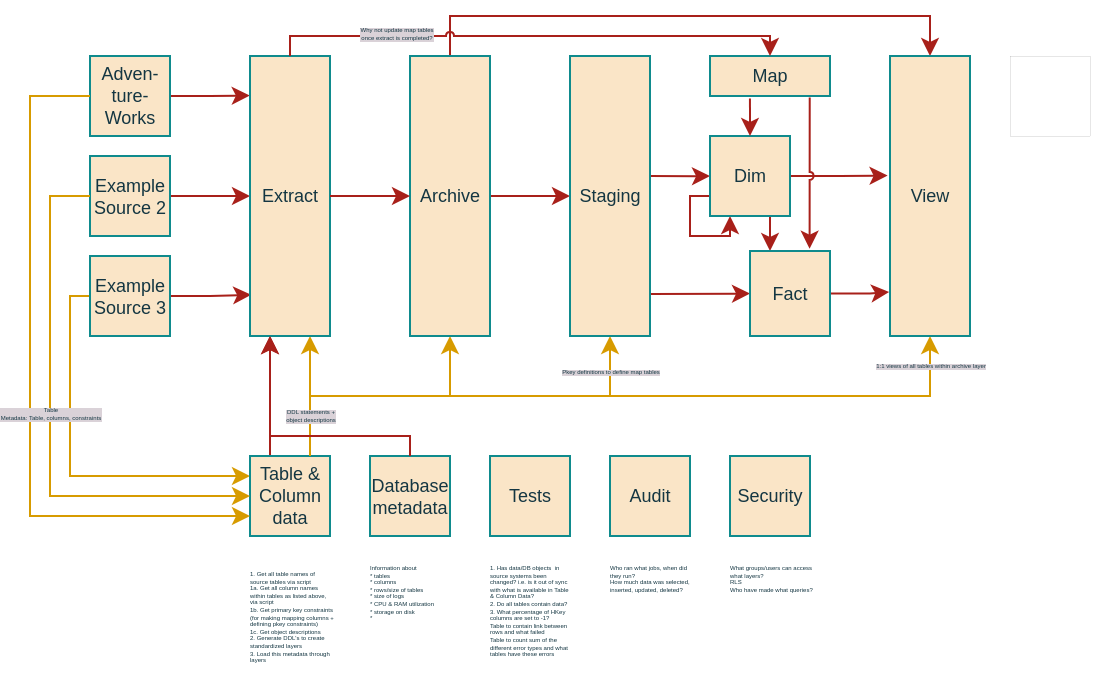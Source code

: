 <mxfile version="15.0.6" type="github" pages="2">
  <diagram id="TrxYYNpDbD-IIdgH7Vm6" name="DWH layers">
    <mxGraphModel dx="1529" dy="615" grid="0" gridSize="10" guides="1" tooltips="1" connect="1" arrows="1" fold="1" page="1" pageScale="1" pageWidth="583" pageHeight="413" background="#FFFFFF" math="0" shadow="0">
      <root>
        <mxCell id="0" />
        <mxCell id="1" parent="0" />
        <mxCell id="qaGRKvT1l1mY-O0_eX8v-86" value="" style="rounded=0;whiteSpace=wrap;html=1;labelBackgroundColor=#DAD2D8;sketch=0;fontSize=9;fontColor=#143642;strokeColor=#000000;strokeWidth=0;fillColor=#ffffff;" parent="1" vertex="1">
          <mxGeometry x="-66" y="40" width="40" height="40" as="geometry" />
        </mxCell>
        <mxCell id="qaGRKvT1l1mY-O0_eX8v-33" style="edgeStyle=orthogonalEdgeStyle;rounded=0;sketch=0;jumpSize=6;orthogonalLoop=1;jettySize=auto;html=1;entryX=0;entryY=0.25;entryDx=0;entryDy=0;fontSize=9;startArrow=none;startFill=0;endArrow=classic;endFill=1;exitX=0;exitY=0.5;exitDx=0;exitDy=0;strokeColor=#d79b00;fontColor=#143642;labelBackgroundColor=#DAD2D8;fillColor=#ffe6cc;" parent="1" source="qaGRKvT1l1mY-O0_eX8v-15" target="qaGRKvT1l1mY-O0_eX8v-2" edge="1">
          <mxGeometry relative="1" as="geometry">
            <Array as="points">
              <mxPoint x="-536" y="160" />
              <mxPoint x="-536" y="250" />
            </Array>
          </mxGeometry>
        </mxCell>
        <mxCell id="qaGRKvT1l1mY-O0_eX8v-28" style="edgeStyle=orthogonalEdgeStyle;rounded=0;sketch=0;jumpSize=6;orthogonalLoop=1;jettySize=auto;html=1;entryX=0.75;entryY=1;entryDx=0;entryDy=0;startArrow=none;startFill=0;endArrow=classic;endFill=1;fontSize=9;fillColor=#ffe6cc;strokeColor=#d79b00;exitX=0.75;exitY=0;exitDx=0;exitDy=0;fontColor=#143642;labelBackgroundColor=#DAD2D8;" parent="1" source="qaGRKvT1l1mY-O0_eX8v-2" target="qaGRKvT1l1mY-O0_eX8v-1" edge="1">
          <mxGeometry x="-546" as="geometry" />
        </mxCell>
        <mxCell id="qaGRKvT1l1mY-O0_eX8v-38" style="edgeStyle=orthogonalEdgeStyle;rounded=0;sketch=0;jumpSize=6;orthogonalLoop=1;jettySize=auto;html=1;entryX=0.5;entryY=1;entryDx=0;entryDy=0;fontSize=9;startArrow=none;startFill=0;endArrow=classic;endFill=1;fillColor=#ffe6cc;strokeColor=#d79b00;exitX=0.75;exitY=0;exitDx=0;exitDy=0;fontColor=#143642;labelBackgroundColor=#DAD2D8;" parent="1" source="qaGRKvT1l1mY-O0_eX8v-2" target="qaGRKvT1l1mY-O0_eX8v-34" edge="1">
          <mxGeometry relative="1" as="geometry">
            <Array as="points">
              <mxPoint x="-416" y="210" />
              <mxPoint x="-106" y="210" />
            </Array>
          </mxGeometry>
        </mxCell>
        <mxCell id="qaGRKvT1l1mY-O0_eX8v-46" value="1:1 views of all tables within archive layer" style="edgeLabel;html=1;align=center;verticalAlign=middle;resizable=0;points=[];fontSize=3;fontColor=#143642;labelBackgroundColor=#DAD2D8;" parent="qaGRKvT1l1mY-O0_eX8v-38" vertex="1" connectable="0">
          <mxGeometry x="0.922" relative="1" as="geometry">
            <mxPoint as="offset" />
          </mxGeometry>
        </mxCell>
        <mxCell id="qaGRKvT1l1mY-O0_eX8v-47" style="edgeStyle=orthogonalEdgeStyle;rounded=0;sketch=0;jumpSize=6;orthogonalLoop=1;jettySize=auto;html=1;fontSize=3;startArrow=none;startFill=0;endArrow=classic;endFill=1;exitX=0.25;exitY=0;exitDx=0;exitDy=0;entryX=0.25;entryY=1;entryDx=0;entryDy=0;strokeColor=#A8201A;fontColor=#143642;labelBackgroundColor=#DAD2D8;" parent="1" source="qaGRKvT1l1mY-O0_eX8v-2" target="qaGRKvT1l1mY-O0_eX8v-1" edge="1">
          <mxGeometry relative="1" as="geometry">
            <mxPoint x="-435" y="183" as="targetPoint" />
          </mxGeometry>
        </mxCell>
        <mxCell id="qaGRKvT1l1mY-O0_eX8v-2" value="Table &amp;amp; Column data" style="rounded=0;whiteSpace=wrap;html=1;fontSize=9;fillColor=#FAE5C7;strokeColor=#0F8B8D;fontColor=#143642;" parent="1" vertex="1">
          <mxGeometry x="-446" y="240" width="40" height="40" as="geometry" />
        </mxCell>
        <mxCell id="qaGRKvT1l1mY-O0_eX8v-17" style="edgeStyle=orthogonalEdgeStyle;rounded=0;orthogonalLoop=1;jettySize=auto;html=1;fontSize=9;entryX=-0.003;entryY=0.141;entryDx=0;entryDy=0;entryPerimeter=0;strokeColor=#A8201A;fontColor=#143642;labelBackgroundColor=#DAD2D8;" parent="1" source="qaGRKvT1l1mY-O0_eX8v-3" target="qaGRKvT1l1mY-O0_eX8v-1" edge="1">
          <mxGeometry x="-526" y="40" as="geometry">
            <mxPoint x="-456" y="50" as="targetPoint" />
          </mxGeometry>
        </mxCell>
        <mxCell id="qaGRKvT1l1mY-O0_eX8v-3" value="&lt;div style=&quot;font-size: 9px;&quot;&gt;Adven-ture-Works&lt;br style=&quot;font-size: 9px;&quot;&gt;&lt;/div&gt;" style="rounded=0;whiteSpace=wrap;html=1;fontSize=9;fillColor=#FAE5C7;strokeColor=#0F8B8D;fontColor=#143642;" parent="1" vertex="1">
          <mxGeometry x="-526" y="40" width="40" height="40" as="geometry" />
        </mxCell>
        <mxCell id="qaGRKvT1l1mY-O0_eX8v-5" value="" style="edgeStyle=orthogonalEdgeStyle;rounded=0;orthogonalLoop=1;jettySize=auto;html=1;exitX=0;exitY=0.5;exitDx=0;exitDy=0;entryX=0;entryY=0.75;entryDx=0;entryDy=0;strokeColor=#d79b00;fontColor=#143642;labelBackgroundColor=#DAD2D8;fillColor=#ffe6cc;" parent="1" source="qaGRKvT1l1mY-O0_eX8v-3" target="qaGRKvT1l1mY-O0_eX8v-2" edge="1">
          <mxGeometry x="-526" y="40" as="geometry">
            <mxPoint x="-456" y="278" as="targetPoint" />
            <Array as="points">
              <mxPoint x="-556" y="60" />
              <mxPoint x="-556" y="270" />
            </Array>
            <mxPoint as="offset" />
          </mxGeometry>
        </mxCell>
        <mxCell id="qaGRKvT1l1mY-O0_eX8v-18" style="edgeStyle=orthogonalEdgeStyle;rounded=0;orthogonalLoop=1;jettySize=auto;html=1;entryX=0;entryY=0.5;entryDx=0;entryDy=0;fontSize=9;strokeColor=#A8201A;fontColor=#143642;labelBackgroundColor=#DAD2D8;" parent="1" source="qaGRKvT1l1mY-O0_eX8v-6" target="qaGRKvT1l1mY-O0_eX8v-1" edge="1">
          <mxGeometry x="-526" y="40" as="geometry" />
        </mxCell>
        <mxCell id="qaGRKvT1l1mY-O0_eX8v-6" value="Example Source 2" style="rounded=0;whiteSpace=wrap;html=1;fontSize=9;fillColor=#FAE5C7;strokeColor=#0F8B8D;fontColor=#143642;" parent="1" vertex="1">
          <mxGeometry x="-526" y="90" width="40" height="40" as="geometry" />
        </mxCell>
        <mxCell id="qaGRKvT1l1mY-O0_eX8v-9" value="" style="edgeStyle=orthogonalEdgeStyle;rounded=0;orthogonalLoop=1;jettySize=auto;html=1;exitX=0;exitY=0.5;exitDx=0;exitDy=0;strokeColor=#d79b00;fontColor=#143642;labelBackgroundColor=#DAD2D8;fillColor=#ffe6cc;" parent="1" source="qaGRKvT1l1mY-O0_eX8v-6" edge="1">
          <mxGeometry x="-526" y="40" as="geometry">
            <mxPoint x="-536" y="130" as="sourcePoint" />
            <mxPoint x="-446" y="260" as="targetPoint" />
            <Array as="points">
              <mxPoint x="-546" y="110" />
              <mxPoint x="-546" y="260" />
              <mxPoint x="-446" y="260" />
            </Array>
            <mxPoint as="offset" />
          </mxGeometry>
        </mxCell>
        <mxCell id="qaGRKvT1l1mY-O0_eX8v-43" value="Table&lt;br style=&quot;font-size: 3px;&quot;&gt;Metadata: Table, columns, constraints" style="edgeLabel;html=1;align=center;verticalAlign=middle;resizable=0;points=[];fontSize=3;labelBorderColor=none;fontColor=#143642;labelBackgroundColor=#DAD2D8;" parent="qaGRKvT1l1mY-O0_eX8v-9" vertex="1" connectable="0">
          <mxGeometry relative="1" as="geometry">
            <mxPoint y="-6" as="offset" />
          </mxGeometry>
        </mxCell>
        <mxCell id="qaGRKvT1l1mY-O0_eX8v-29" style="edgeStyle=orthogonalEdgeStyle;rounded=0;sketch=0;jumpSize=6;orthogonalLoop=1;jettySize=auto;html=1;entryX=0.5;entryY=1;entryDx=0;entryDy=0;startArrow=none;startFill=0;endArrow=classic;endFill=1;exitX=0.75;exitY=0;exitDx=0;exitDy=0;fontSize=9;fillColor=#ffe6cc;strokeColor=#d79b00;fontColor=#143642;labelBackgroundColor=#DAD2D8;" parent="1" source="qaGRKvT1l1mY-O0_eX8v-2" target="qaGRKvT1l1mY-O0_eX8v-10" edge="1">
          <mxGeometry x="-546" as="geometry" />
        </mxCell>
        <mxCell id="qaGRKvT1l1mY-O0_eX8v-19" style="edgeStyle=orthogonalEdgeStyle;rounded=0;orthogonalLoop=1;jettySize=auto;html=1;entryX=0.015;entryY=0.853;entryDx=0;entryDy=0;entryPerimeter=0;fontSize=9;strokeColor=#A8201A;fontColor=#143642;labelBackgroundColor=#DAD2D8;" parent="1" source="qaGRKvT1l1mY-O0_eX8v-15" target="qaGRKvT1l1mY-O0_eX8v-1" edge="1">
          <mxGeometry x="-526" y="40" as="geometry" />
        </mxCell>
        <mxCell id="qaGRKvT1l1mY-O0_eX8v-15" value="Example Source 3" style="rounded=0;whiteSpace=wrap;html=1;fontSize=9;fillColor=#FAE5C7;strokeColor=#0F8B8D;fontColor=#143642;" parent="1" vertex="1">
          <mxGeometry x="-526" y="140" width="40" height="40" as="geometry" />
        </mxCell>
        <mxCell id="qaGRKvT1l1mY-O0_eX8v-37" style="edgeStyle=orthogonalEdgeStyle;rounded=0;sketch=0;jumpSize=6;orthogonalLoop=1;jettySize=auto;html=1;fontSize=9;startArrow=none;startFill=0;endArrow=classic;endFill=1;strokeColor=#A8201A;fontColor=#143642;labelBackgroundColor=#DAD2D8;entryX=-0.03;entryY=0.427;entryDx=0;entryDy=0;entryPerimeter=0;" parent="1" source="qaGRKvT1l1mY-O0_eX8v-22" target="qaGRKvT1l1mY-O0_eX8v-34" edge="1">
          <mxGeometry relative="1" as="geometry">
            <mxPoint x="-126" y="96" as="targetPoint" />
          </mxGeometry>
        </mxCell>
        <mxCell id="qaGRKvT1l1mY-O0_eX8v-63" style="edgeStyle=orthogonalEdgeStyle;rounded=0;sketch=0;jumpSize=6;orthogonalLoop=1;jettySize=auto;html=1;entryX=0.25;entryY=0;entryDx=0;entryDy=0;labelBackgroundColor=#DAD2D8;fontSize=9;fontColor=#143642;startFill=0;endFill=1;strokeColor=#A8201A;exitX=0.75;exitY=1;exitDx=0;exitDy=0;" parent="1" source="qaGRKvT1l1mY-O0_eX8v-22" target="qaGRKvT1l1mY-O0_eX8v-23" edge="1">
          <mxGeometry relative="1" as="geometry">
            <Array as="points">
              <mxPoint x="-186" y="120" />
              <mxPoint x="-186" y="138" />
            </Array>
          </mxGeometry>
        </mxCell>
        <mxCell id="qaGRKvT1l1mY-O0_eX8v-67" style="edgeStyle=orthogonalEdgeStyle;rounded=0;sketch=0;jumpStyle=arc;jumpSize=4;orthogonalLoop=1;jettySize=auto;html=1;labelBackgroundColor=#DAD2D8;fontSize=9;fontColor=#143642;startFill=0;endFill=1;strokeColor=#A8201A;exitX=1;exitY=0.429;exitDx=0;exitDy=0;exitPerimeter=0;" parent="1" source="qaGRKvT1l1mY-O0_eX8v-20" target="qaGRKvT1l1mY-O0_eX8v-22" edge="1">
          <mxGeometry relative="1" as="geometry" />
        </mxCell>
        <mxCell id="qaGRKvT1l1mY-O0_eX8v-90" style="edgeStyle=orthogonalEdgeStyle;rounded=0;sketch=0;jumpStyle=arc;jumpSize=4;orthogonalLoop=1;jettySize=auto;html=1;labelBackgroundColor=#DAD2D8;fontSize=9;fontColor=#143642;startFill=0;endFill=1;strokeColor=#A8201A;exitX=0;exitY=0.75;exitDx=0;exitDy=0;entryX=0.25;entryY=1;entryDx=0;entryDy=0;" parent="1" source="qaGRKvT1l1mY-O0_eX8v-22" target="qaGRKvT1l1mY-O0_eX8v-22" edge="1">
          <mxGeometry relative="1" as="geometry">
            <mxPoint x="-216" y="130" as="targetPoint" />
            <Array as="points">
              <mxPoint x="-226" y="110" />
              <mxPoint x="-226" y="130" />
              <mxPoint x="-206" y="130" />
            </Array>
          </mxGeometry>
        </mxCell>
        <mxCell id="qaGRKvT1l1mY-O0_eX8v-22" value="Dim" style="rounded=0;whiteSpace=wrap;html=1;fontSize=9;fillColor=#FAE5C7;strokeColor=#0F8B8D;fontColor=#143642;" parent="1" vertex="1">
          <mxGeometry x="-216" y="80" width="40" height="40" as="geometry" />
        </mxCell>
        <mxCell id="qaGRKvT1l1mY-O0_eX8v-36" style="edgeStyle=orthogonalEdgeStyle;rounded=0;sketch=0;jumpSize=6;orthogonalLoop=1;jettySize=auto;html=1;fontSize=9;startArrow=none;startFill=0;endArrow=classic;endFill=1;strokeColor=#A8201A;fontColor=#143642;labelBackgroundColor=#DAD2D8;entryX=-0.01;entryY=0.843;entryDx=0;entryDy=0;entryPerimeter=0;" parent="1" source="qaGRKvT1l1mY-O0_eX8v-23" target="qaGRKvT1l1mY-O0_eX8v-34" edge="1">
          <mxGeometry relative="1" as="geometry">
            <mxPoint x="-126" y="154" as="targetPoint" />
          </mxGeometry>
        </mxCell>
        <mxCell id="qaGRKvT1l1mY-O0_eX8v-68" style="edgeStyle=orthogonalEdgeStyle;rounded=0;sketch=0;jumpStyle=arc;jumpSize=4;orthogonalLoop=1;jettySize=auto;html=1;labelBackgroundColor=#DAD2D8;fontSize=9;fontColor=#143642;startFill=0;endFill=1;strokeColor=#A8201A;exitX=1.004;exitY=0.85;exitDx=0;exitDy=0;exitPerimeter=0;" parent="1" source="qaGRKvT1l1mY-O0_eX8v-20" target="qaGRKvT1l1mY-O0_eX8v-23" edge="1">
          <mxGeometry relative="1" as="geometry" />
        </mxCell>
        <mxCell id="qaGRKvT1l1mY-O0_eX8v-23" value="Fact" style="rounded=0;whiteSpace=wrap;html=1;fontSize=9;fillColor=#FAE5C7;strokeColor=#0F8B8D;fontColor=#143642;" parent="1" vertex="1">
          <mxGeometry x="-196" y="137.5" width="40" height="42.5" as="geometry" />
        </mxCell>
        <mxCell id="qaGRKvT1l1mY-O0_eX8v-30" style="edgeStyle=orthogonalEdgeStyle;rounded=0;sketch=0;jumpSize=6;orthogonalLoop=1;jettySize=auto;html=1;entryX=0.5;entryY=1;entryDx=0;entryDy=0;startArrow=none;startFill=0;endArrow=classic;endFill=1;exitX=0.75;exitY=0;exitDx=0;exitDy=0;fontSize=9;fillColor=#ffe6cc;strokeColor=#d79b00;fontColor=#143642;labelBackgroundColor=#DAD2D8;" parent="1" source="qaGRKvT1l1mY-O0_eX8v-2" target="qaGRKvT1l1mY-O0_eX8v-20" edge="1">
          <mxGeometry x="-546" as="geometry" />
        </mxCell>
        <mxCell id="qaGRKvT1l1mY-O0_eX8v-44" value="&lt;div style=&quot;font-size: 3px;&quot;&gt;DDL statements +&lt;/div&gt;&lt;div style=&quot;font-size: 3px;&quot;&gt;object descriptions&lt;br style=&quot;font-size: 3px;&quot;&gt;&lt;/div&gt;" style="edgeLabel;html=1;align=center;verticalAlign=middle;resizable=0;points=[];fontSize=3;labelBorderColor=none;fontColor=#143642;labelBackgroundColor=#DAD2D8;" parent="qaGRKvT1l1mY-O0_eX8v-30" vertex="1" connectable="0">
          <mxGeometry relative="1" as="geometry">
            <mxPoint x="-75" y="10" as="offset" />
          </mxGeometry>
        </mxCell>
        <mxCell id="qaGRKvT1l1mY-O0_eX8v-45" value="Pkey definitions to define map tables" style="edgeLabel;html=1;align=center;verticalAlign=middle;resizable=0;points=[];fontSize=3;fontColor=#143642;labelBackgroundColor=#DAD2D8;" parent="qaGRKvT1l1mY-O0_eX8v-30" vertex="1" connectable="0">
          <mxGeometry relative="1" as="geometry">
            <mxPoint x="75" y="-12" as="offset" />
          </mxGeometry>
        </mxCell>
        <mxCell id="qaGRKvT1l1mY-O0_eX8v-1" value="Extract" style="rounded=0;whiteSpace=wrap;html=1;fontSize=9;fillColor=#FAE5C7;strokeColor=#0F8B8D;fontColor=#143642;" parent="1" vertex="1">
          <mxGeometry x="-446" y="40" width="40" height="140" as="geometry" />
        </mxCell>
        <mxCell id="qaGRKvT1l1mY-O0_eX8v-39" style="edgeStyle=orthogonalEdgeStyle;rounded=0;sketch=0;jumpSize=6;orthogonalLoop=1;jettySize=auto;html=1;entryX=0.5;entryY=0;entryDx=0;entryDy=0;fontSize=9;startArrow=none;startFill=0;endArrow=classic;endFill=1;exitX=0.5;exitY=0;exitDx=0;exitDy=0;strokeColor=#A8201A;fontColor=#143642;labelBackgroundColor=#DAD2D8;jumpStyle=none;" parent="1" source="qaGRKvT1l1mY-O0_eX8v-10" target="qaGRKvT1l1mY-O0_eX8v-34" edge="1">
          <mxGeometry relative="1" as="geometry" />
        </mxCell>
        <mxCell id="qaGRKvT1l1mY-O0_eX8v-61" style="edgeStyle=orthogonalEdgeStyle;rounded=0;orthogonalLoop=1;jettySize=auto;html=1;sketch=0;jumpSize=6;fontSize=9;exitX=1;exitY=0.5;exitDx=0;exitDy=0;entryX=0;entryY=0.5;entryDx=0;entryDy=0;strokeColor=#A8201A;fontColor=#143642;labelBackgroundColor=#DAD2D8;" parent="1" source="qaGRKvT1l1mY-O0_eX8v-10" target="qaGRKvT1l1mY-O0_eX8v-20" edge="1">
          <mxGeometry relative="1" as="geometry" />
        </mxCell>
        <mxCell id="qaGRKvT1l1mY-O0_eX8v-10" value="Archive" style="rounded=0;whiteSpace=wrap;html=1;fontSize=9;fillColor=#FAE5C7;strokeColor=#0F8B8D;fontColor=#143642;" parent="1" vertex="1">
          <mxGeometry x="-366" y="40" width="40" height="140" as="geometry" />
        </mxCell>
        <mxCell id="qaGRKvT1l1mY-O0_eX8v-70" style="edgeStyle=orthogonalEdgeStyle;rounded=0;sketch=0;jumpStyle=arc;jumpSize=4;orthogonalLoop=1;jettySize=auto;html=1;entryX=0.5;entryY=0;entryDx=0;entryDy=0;labelBackgroundColor=#DAD2D8;fontSize=9;fontColor=#143642;startFill=0;endFill=1;strokeColor=#A8201A;exitX=0.333;exitY=1.06;exitDx=0;exitDy=0;exitPerimeter=0;" parent="1" source="qaGRKvT1l1mY-O0_eX8v-13" target="qaGRKvT1l1mY-O0_eX8v-22" edge="1">
          <mxGeometry relative="1" as="geometry" />
        </mxCell>
        <mxCell id="qaGRKvT1l1mY-O0_eX8v-71" style="edgeStyle=orthogonalEdgeStyle;rounded=0;sketch=0;jumpStyle=arc;jumpSize=4;orthogonalLoop=1;jettySize=auto;html=1;labelBackgroundColor=#DAD2D8;fontSize=9;fontColor=#143642;startFill=0;endFill=1;strokeColor=#A8201A;exitX=0.831;exitY=1.04;exitDx=0;exitDy=0;exitPerimeter=0;entryX=0.745;entryY=-0.027;entryDx=0;entryDy=0;entryPerimeter=0;" parent="1" source="qaGRKvT1l1mY-O0_eX8v-13" target="qaGRKvT1l1mY-O0_eX8v-23" edge="1">
          <mxGeometry relative="1" as="geometry">
            <mxPoint x="-176" y="130" as="targetPoint" />
          </mxGeometry>
        </mxCell>
        <mxCell id="qaGRKvT1l1mY-O0_eX8v-13" value="Map" style="rounded=0;whiteSpace=wrap;html=1;fontSize=9;fillColor=#FAE5C7;strokeColor=#0F8B8D;fontColor=#143642;" parent="1" vertex="1">
          <mxGeometry x="-216" y="40" width="60" height="20" as="geometry" />
        </mxCell>
        <mxCell id="qaGRKvT1l1mY-O0_eX8v-20" value="Staging" style="rounded=0;whiteSpace=wrap;html=1;fontSize=9;fillColor=#FAE5C7;strokeColor=#0F8B8D;fontColor=#143642;" parent="1" vertex="1">
          <mxGeometry x="-286" y="40" width="40" height="140" as="geometry" />
        </mxCell>
        <mxCell id="qaGRKvT1l1mY-O0_eX8v-12" value="" style="edgeStyle=orthogonalEdgeStyle;rounded=0;orthogonalLoop=1;jettySize=auto;html=1;entryX=0;entryY=0.5;entryDx=0;entryDy=0;fontSize=9;strokeColor=#A8201A;fontColor=#143642;labelBackgroundColor=#DAD2D8;" parent="1" source="qaGRKvT1l1mY-O0_eX8v-1" target="qaGRKvT1l1mY-O0_eX8v-10" edge="1">
          <mxGeometry x="-426" y="72.941" as="geometry" />
        </mxCell>
        <mxCell id="qaGRKvT1l1mY-O0_eX8v-34" value="View" style="rounded=0;whiteSpace=wrap;html=1;fontSize=9;fillColor=#FAE5C7;strokeColor=#0F8B8D;fontColor=#143642;" parent="1" vertex="1">
          <mxGeometry x="-126" y="40" width="40" height="140" as="geometry" />
        </mxCell>
        <mxCell id="qaGRKvT1l1mY-O0_eX8v-48" value="&lt;div&gt;Tests&lt;/div&gt;" style="rounded=0;whiteSpace=wrap;html=1;fontSize=9;fillColor=#FAE5C7;strokeColor=#0F8B8D;fontColor=#143642;" parent="1" vertex="1">
          <mxGeometry x="-326" y="240" width="40" height="40" as="geometry" />
        </mxCell>
        <mxCell id="qaGRKvT1l1mY-O0_eX8v-49" value="Audit" style="rounded=0;whiteSpace=wrap;html=1;fontSize=9;fillColor=#FAE5C7;strokeColor=#0F8B8D;fontColor=#143642;" parent="1" vertex="1">
          <mxGeometry x="-266" y="240" width="40" height="40" as="geometry" />
        </mxCell>
        <mxCell id="qaGRKvT1l1mY-O0_eX8v-50" value="&lt;p style=&quot;line-height: 100%&quot;&gt;&lt;/p&gt;&lt;div align=&quot;left&quot;&gt;1. Get all table names of source tables via script&lt;/div&gt;&lt;div align=&quot;left&quot;&gt;1a. Get all column names within tables as listed above, via script&lt;/div&gt;&lt;div align=&quot;left&quot;&gt;1b. Get primary key constraints (for making mapping columns + defining pkey constraints)&lt;/div&gt;&lt;div align=&quot;left&quot;&gt;1c. Get object descriptions&lt;/div&gt;&lt;div align=&quot;left&quot;&gt;2. Generate DDL&#39;s to create standardized layers&lt;/div&gt;&lt;div align=&quot;left&quot;&gt;3. Load this metadata through layers&lt;br&gt;&lt;/div&gt;&lt;div align=&quot;left&quot;&gt;&lt;br&gt;&lt;/div&gt;&lt;p&gt;&lt;/p&gt;" style="text;html=1;strokeColor=none;fillColor=none;align=left;verticalAlign=top;whiteSpace=wrap;rounded=0;fontSize=3;spacing=0;fontColor=#143642;" parent="1" vertex="1">
          <mxGeometry x="-446" y="290" width="40" height="60" as="geometry" />
        </mxCell>
        <mxCell id="qaGRKvT1l1mY-O0_eX8v-51" value="&lt;div&gt;1. Has data/DB objects&amp;nbsp; in source systems been changed? i.e. is it out of sync with what is available in Table &amp;amp; Column Data?&lt;/div&gt;&lt;div&gt;2. Do all tables contain data?&lt;/div&gt;&lt;div&gt;3. What percentage of HKey columns are set to -1?&lt;/div&gt;&lt;div&gt;Table to contain link between rows and what failed&lt;/div&gt;&lt;div&gt;Table to count sum of the different error types and what tables have these errors&lt;br&gt;&lt;/div&gt;" style="text;html=1;strokeColor=none;fillColor=none;align=left;verticalAlign=top;whiteSpace=wrap;rounded=0;fontSize=3;spacing=0;fontColor=#143642;" parent="1" vertex="1">
          <mxGeometry x="-326" y="290" width="40" height="60" as="geometry" />
        </mxCell>
        <mxCell id="qaGRKvT1l1mY-O0_eX8v-57" style="edgeStyle=orthogonalEdgeStyle;rounded=0;sketch=0;jumpSize=4;orthogonalLoop=1;jettySize=auto;html=1;entryX=0.5;entryY=0;entryDx=0;entryDy=0;fontSize=9;startArrow=none;startFill=0;endArrow=classic;endFill=1;exitX=0.5;exitY=0;exitDx=0;exitDy=0;strokeColor=#A8201A;fontColor=#143642;labelBackgroundColor=#DAD2D8;jumpStyle=arc;" parent="1" source="qaGRKvT1l1mY-O0_eX8v-1" target="qaGRKvT1l1mY-O0_eX8v-13" edge="1">
          <mxGeometry relative="1" as="geometry">
            <mxPoint x="-336" y="50" as="sourcePoint" />
            <mxPoint x="-96" y="50" as="targetPoint" />
            <Array as="points">
              <mxPoint x="-426" y="30" />
              <mxPoint x="-186" y="30" />
            </Array>
          </mxGeometry>
        </mxCell>
        <mxCell id="qaGRKvT1l1mY-O0_eX8v-60" value="&lt;div&gt;Why not update map tables &lt;br&gt;&lt;/div&gt;&lt;div&gt;once extract is completed?&lt;/div&gt;" style="edgeLabel;html=1;align=center;verticalAlign=middle;resizable=0;points=[];fontSize=3;fontColor=#143642;labelBackgroundColor=#DAD2D8;" parent="qaGRKvT1l1mY-O0_eX8v-57" vertex="1" connectable="0">
          <mxGeometry x="-0.369" y="1" relative="1" as="geometry">
            <mxPoint x="-19" as="offset" />
          </mxGeometry>
        </mxCell>
        <mxCell id="qaGRKvT1l1mY-O0_eX8v-72" value="Database metadata" style="rounded=0;whiteSpace=wrap;html=1;fontSize=9;fillColor=#FAE5C7;strokeColor=#0F8B8D;fontColor=#143642;" parent="1" vertex="1">
          <mxGeometry x="-386" y="240" width="40" height="40" as="geometry" />
        </mxCell>
        <mxCell id="qaGRKvT1l1mY-O0_eX8v-75" value="&lt;div&gt;Information about&amp;nbsp; &lt;br&gt;&lt;/div&gt;&lt;div&gt;* tables&lt;/div&gt;&lt;div&gt;* columns&lt;/div&gt;&lt;div&gt;* rows/size of tables&lt;/div&gt;&lt;div&gt;* size of logs&lt;br&gt;&lt;/div&gt;&lt;div&gt;* CPU &amp;amp; RAM utilization&lt;/div&gt;&lt;div&gt;* storage on disk&lt;/div&gt;&lt;div&gt;* &lt;br&gt;&lt;/div&gt;" style="text;html=1;strokeColor=none;fillColor=none;align=left;verticalAlign=top;whiteSpace=wrap;rounded=0;fontSize=3;spacing=0;fontColor=#143642;" parent="1" vertex="1">
          <mxGeometry x="-386" y="290" width="40" height="60" as="geometry" />
        </mxCell>
        <mxCell id="qaGRKvT1l1mY-O0_eX8v-76" style="edgeStyle=orthogonalEdgeStyle;rounded=0;sketch=0;jumpSize=6;orthogonalLoop=1;jettySize=auto;html=1;fontSize=3;startArrow=none;startFill=0;endArrow=classic;endFill=1;exitX=0.5;exitY=0;exitDx=0;exitDy=0;entryX=0.25;entryY=1;entryDx=0;entryDy=0;strokeColor=#A8201A;fontColor=#143642;labelBackgroundColor=#DAD2D8;" parent="1" source="qaGRKvT1l1mY-O0_eX8v-72" edge="1">
          <mxGeometry relative="1" as="geometry">
            <mxPoint x="-436" y="240" as="sourcePoint" />
            <mxPoint x="-436" y="180.0" as="targetPoint" />
            <Array as="points">
              <mxPoint x="-366" y="230" />
              <mxPoint x="-436" y="230" />
            </Array>
          </mxGeometry>
        </mxCell>
        <mxCell id="qaGRKvT1l1mY-O0_eX8v-85" value="" style="shape=image;verticalLabelPosition=bottom;labelBackgroundColor=#ffffff;verticalAlign=top;aspect=fixed;imageAspect=0;image=https://www.computerhope.com/issues/pictures/excel-logo.jpg;" parent="1" vertex="1">
          <mxGeometry x="-66" y="90" width="40" height="40" as="geometry" />
        </mxCell>
        <mxCell id="qaGRKvT1l1mY-O0_eX8v-81" value="" style="shape=image;verticalLabelPosition=bottom;labelBackgroundColor=#ffffff;verticalAlign=top;aspect=fixed;imageAspect=0;image=https://powerbi.microsoft.com/pictures/application-logos/svg/powerbi.svg;strokeWidth=0;perimeterSpacing=0;" parent="1" vertex="1">
          <mxGeometry x="-65" y="41" width="38" height="38" as="geometry" />
        </mxCell>
        <mxCell id="qaGRKvT1l1mY-O0_eX8v-87" value="&lt;div&gt;Who ran what jobs, when did they run? &lt;br&gt;&lt;/div&gt;&lt;div&gt;How much data was selected, inserted, updated, deleted?&lt;br&gt;&lt;/div&gt;" style="text;html=1;strokeColor=none;fillColor=none;align=left;verticalAlign=top;whiteSpace=wrap;rounded=0;fontSize=3;spacing=0;fontColor=#143642;" parent="1" vertex="1">
          <mxGeometry x="-266" y="290" width="40" height="60" as="geometry" />
        </mxCell>
        <mxCell id="qaGRKvT1l1mY-O0_eX8v-88" value="Security" style="rounded=0;whiteSpace=wrap;html=1;fontSize=9;fillColor=#FAE5C7;strokeColor=#0F8B8D;fontColor=#143642;" parent="1" vertex="1">
          <mxGeometry x="-206" y="240" width="40" height="40" as="geometry" />
        </mxCell>
        <mxCell id="qaGRKvT1l1mY-O0_eX8v-89" value="&lt;div&gt;What groups/users can access what layers?&lt;/div&gt;&lt;div&gt;RLS&lt;/div&gt;Who have made what queries?&lt;br&gt;&lt;div&gt;&lt;br&gt;&lt;/div&gt;" style="text;html=1;strokeColor=none;fillColor=none;align=left;verticalAlign=top;whiteSpace=wrap;rounded=0;fontSize=3;spacing=0;fontColor=#143642;" parent="1" vertex="1">
          <mxGeometry x="-206" y="290" width="40" height="60" as="geometry" />
        </mxCell>
      </root>
    </mxGraphModel>
  </diagram>
  <diagram id="E1e14xCHLcrbIgRR_OpF" name="Data model">
    <mxGraphModel dx="946" dy="615" grid="0" gridSize="10" guides="1" tooltips="1" connect="1" arrows="1" fold="1" page="1" pageScale="1" pageWidth="850" pageHeight="1100" math="0" shadow="0">
      <root>
        <mxCell id="CmqZrObAVcjuqnkso3O--0" />
        <mxCell id="CmqZrObAVcjuqnkso3O--1" parent="CmqZrObAVcjuqnkso3O--0" />
        <mxCell id="CmqZrObAVcjuqnkso3O--31" value="[DWH].[DWHColumns]" style="shape=table;startSize=30;container=1;collapsible=1;childLayout=tableLayout;fixedRows=1;rowLines=0;fontStyle=1;align=center;resizeLast=1;" parent="CmqZrObAVcjuqnkso3O--1" vertex="1">
          <mxGeometry x="90" y="210" width="320" height="280" as="geometry">
            <mxRectangle x="90" y="210" width="160" height="30" as="alternateBounds" />
          </mxGeometry>
        </mxCell>
        <mxCell id="CmqZrObAVcjuqnkso3O--53" value="" style="shape=partialRectangle;collapsible=0;dropTarget=0;pointerEvents=0;fillColor=none;points=[[0,0.5],[1,0.5]];portConstraint=eastwest;top=0;left=0;right=0;bottom=1;" parent="CmqZrObAVcjuqnkso3O--31" vertex="1">
          <mxGeometry y="30" width="320" height="30" as="geometry" />
        </mxCell>
        <mxCell id="CmqZrObAVcjuqnkso3O--54" value="PK" style="shape=partialRectangle;overflow=hidden;connectable=0;fillColor=none;top=0;left=0;bottom=0;right=0;fontStyle=1;" parent="CmqZrObAVcjuqnkso3O--53" vertex="1">
          <mxGeometry width="30" height="30" as="geometry" />
        </mxCell>
        <mxCell id="CmqZrObAVcjuqnkso3O--55" value="CONSTRAINT [PK_dbo_DWHColumns]  CLUSTERED ([Id] ASC)" style="shape=partialRectangle;overflow=hidden;connectable=0;fillColor=none;top=0;left=0;bottom=0;right=0;align=left;spacingLeft=6;fontStyle=5;" parent="CmqZrObAVcjuqnkso3O--53" vertex="1">
          <mxGeometry x="30" width="290" height="30" as="geometry" />
        </mxCell>
        <mxCell id="CmqZrObAVcjuqnkso3O--50" value="" style="shape=partialRectangle;collapsible=0;dropTarget=0;pointerEvents=0;fillColor=none;points=[[0,0.5],[1,0.5]];portConstraint=eastwest;top=0;left=0;right=0;bottom=0;" parent="CmqZrObAVcjuqnkso3O--31" vertex="1">
          <mxGeometry y="60" width="320" height="30" as="geometry" />
        </mxCell>
        <mxCell id="CmqZrObAVcjuqnkso3O--51" value="" style="shape=partialRectangle;overflow=hidden;connectable=0;fillColor=none;top=0;left=0;bottom=0;right=0;" parent="CmqZrObAVcjuqnkso3O--50" vertex="1">
          <mxGeometry width="30" height="30" as="geometry" />
        </mxCell>
        <mxCell id="CmqZrObAVcjuqnkso3O--52" value="[ColProperty] NVARCHAR(30) NULL, /* e.g. identity etc */" style="shape=partialRectangle;overflow=hidden;connectable=0;fillColor=none;top=0;left=0;bottom=0;right=0;align=left;spacingLeft=6;" parent="CmqZrObAVcjuqnkso3O--50" vertex="1">
          <mxGeometry x="30" width="290" height="30" as="geometry" />
        </mxCell>
        <mxCell id="CmqZrObAVcjuqnkso3O--47" value="" style="shape=partialRectangle;collapsible=0;dropTarget=0;pointerEvents=0;fillColor=none;points=[[0,0.5],[1,0.5]];portConstraint=eastwest;top=0;left=0;right=0;bottom=0;" parent="CmqZrObAVcjuqnkso3O--31" vertex="1">
          <mxGeometry y="90" width="320" height="30" as="geometry" />
        </mxCell>
        <mxCell id="CmqZrObAVcjuqnkso3O--48" value="" style="shape=partialRectangle;overflow=hidden;connectable=0;fillColor=none;top=0;left=0;bottom=0;right=0;" parent="CmqZrObAVcjuqnkso3O--47" vertex="1">
          <mxGeometry width="30" height="30" as="geometry" />
        </mxCell>
        <mxCell id="CmqZrObAVcjuqnkso3O--49" value="[IsNullable] NVARCHAR(8) NOT NULL" style="shape=partialRectangle;overflow=hidden;connectable=0;fillColor=none;top=0;left=0;bottom=0;right=0;align=left;spacingLeft=6;" parent="CmqZrObAVcjuqnkso3O--47" vertex="1">
          <mxGeometry x="30" width="290" height="30" as="geometry" />
        </mxCell>
        <mxCell id="CmqZrObAVcjuqnkso3O--44" value="" style="shape=partialRectangle;collapsible=0;dropTarget=0;pointerEvents=0;fillColor=none;points=[[0,0.5],[1,0.5]];portConstraint=eastwest;top=0;left=0;right=0;bottom=0;" parent="CmqZrObAVcjuqnkso3O--31" vertex="1">
          <mxGeometry y="120" width="320" height="30" as="geometry" />
        </mxCell>
        <mxCell id="CmqZrObAVcjuqnkso3O--45" value="" style="shape=partialRectangle;overflow=hidden;connectable=0;fillColor=none;top=0;left=0;bottom=0;right=0;" parent="CmqZrObAVcjuqnkso3O--44" vertex="1">
          <mxGeometry width="30" height="30" as="geometry" />
        </mxCell>
        <mxCell id="CmqZrObAVcjuqnkso3O--46" value="[DataType] NVARCHAR(30) NOT NULL" style="shape=partialRectangle;overflow=hidden;connectable=0;fillColor=none;top=0;left=0;bottom=0;right=0;align=left;spacingLeft=6;" parent="CmqZrObAVcjuqnkso3O--44" vertex="1">
          <mxGeometry x="30" width="290" height="30" as="geometry" />
        </mxCell>
        <mxCell id="CmqZrObAVcjuqnkso3O--41" value="" style="shape=partialRectangle;collapsible=0;dropTarget=0;pointerEvents=0;fillColor=none;points=[[0,0.5],[1,0.5]];portConstraint=eastwest;top=0;left=0;right=0;bottom=0;" parent="CmqZrObAVcjuqnkso3O--31" vertex="1">
          <mxGeometry y="150" width="320" height="30" as="geometry" />
        </mxCell>
        <mxCell id="CmqZrObAVcjuqnkso3O--42" value="" style="shape=partialRectangle;overflow=hidden;connectable=0;fillColor=none;top=0;left=0;bottom=0;right=0;" parent="CmqZrObAVcjuqnkso3O--41" vertex="1">
          <mxGeometry width="30" height="30" as="geometry" />
        </mxCell>
        <mxCell id="CmqZrObAVcjuqnkso3O--43" value="[ColumnName] NVARCHAR(128) NOT NULL" style="shape=partialRectangle;overflow=hidden;connectable=0;fillColor=none;top=0;left=0;bottom=0;right=0;align=left;spacingLeft=6;" parent="CmqZrObAVcjuqnkso3O--41" vertex="1">
          <mxGeometry x="30" width="290" height="30" as="geometry" />
        </mxCell>
        <mxCell id="CmqZrObAVcjuqnkso3O--38" value="" style="shape=partialRectangle;collapsible=0;dropTarget=0;pointerEvents=0;fillColor=none;points=[[0,0.5],[1,0.5]];portConstraint=eastwest;top=0;left=0;right=0;bottom=0;" parent="CmqZrObAVcjuqnkso3O--31" vertex="1">
          <mxGeometry y="180" width="320" height="30" as="geometry" />
        </mxCell>
        <mxCell id="CmqZrObAVcjuqnkso3O--39" value="" style="shape=partialRectangle;overflow=hidden;connectable=0;fillColor=none;top=0;left=0;bottom=0;right=0;" parent="CmqZrObAVcjuqnkso3O--38" vertex="1">
          <mxGeometry width="30" height="30" as="geometry" />
        </mxCell>
        <mxCell id="CmqZrObAVcjuqnkso3O--40" value="[TableName] NVARCHAR(128) NULL" style="shape=partialRectangle;overflow=hidden;connectable=0;fillColor=none;top=0;left=0;bottom=0;right=0;align=left;spacingLeft=6;" parent="CmqZrObAVcjuqnkso3O--38" vertex="1">
          <mxGeometry x="30" width="290" height="30" as="geometry" />
        </mxCell>
        <mxCell id="CmqZrObAVcjuqnkso3O--35" value="" style="shape=partialRectangle;collapsible=0;dropTarget=0;pointerEvents=0;fillColor=none;points=[[0,0.5],[1,0.5]];portConstraint=eastwest;top=0;left=0;right=0;bottom=0;" parent="CmqZrObAVcjuqnkso3O--31" vertex="1">
          <mxGeometry y="210" width="320" height="30" as="geometry" />
        </mxCell>
        <mxCell id="CmqZrObAVcjuqnkso3O--36" value="" style="shape=partialRectangle;overflow=hidden;connectable=0;fillColor=none;top=0;left=0;bottom=0;right=0;" parent="CmqZrObAVcjuqnkso3O--35" vertex="1">
          <mxGeometry width="30" height="30" as="geometry" />
        </mxCell>
        <mxCell id="CmqZrObAVcjuqnkso3O--37" value="[SchemaName] NVARCHAR(128) NOT NULL, /* http://web.archive.org/web/20210807074712/https://docs.microsoft.com/en-us/sql/sql-server/maximum-capacity-specifications-for-sql-server?view=sql-server-ver15 */" style="shape=partialRectangle;overflow=hidden;connectable=0;fillColor=none;top=0;left=0;bottom=0;right=0;align=left;spacingLeft=6;" parent="CmqZrObAVcjuqnkso3O--35" vertex="1">
          <mxGeometry x="30" width="290" height="30" as="geometry" />
        </mxCell>
        <mxCell id="CmqZrObAVcjuqnkso3O--32" value="" style="shape=partialRectangle;collapsible=0;dropTarget=0;pointerEvents=0;fillColor=none;points=[[0,0.5],[1,0.5]];portConstraint=eastwest;top=0;left=0;right=0;bottom=0;" parent="CmqZrObAVcjuqnkso3O--31" vertex="1">
          <mxGeometry y="240" width="320" height="30" as="geometry" />
        </mxCell>
        <mxCell id="CmqZrObAVcjuqnkso3O--33" value="" style="shape=partialRectangle;overflow=hidden;connectable=0;fillColor=none;top=0;left=0;bottom=0;right=0;" parent="CmqZrObAVcjuqnkso3O--32" vertex="1">
          <mxGeometry width="30" height="30" as="geometry" />
        </mxCell>
        <mxCell id="CmqZrObAVcjuqnkso3O--34" value="[Id] BIGINT NOT NULL IDENTITY (1,1)" style="shape=partialRectangle;overflow=hidden;connectable=0;fillColor=none;top=0;left=0;bottom=0;right=0;align=left;spacingLeft=6;" parent="CmqZrObAVcjuqnkso3O--32" vertex="1">
          <mxGeometry x="30" width="290" height="30" as="geometry" />
        </mxCell>
        <mxCell id="CmqZrObAVcjuqnkso3O--56" value="[DWH].[ObjectDescriptions]" style="shape=table;startSize=30;container=1;collapsible=1;childLayout=tableLayout;fixedRows=1;rowLines=0;fontStyle=1;align=center;resizeLast=1;" parent="CmqZrObAVcjuqnkso3O--1" vertex="1">
          <mxGeometry x="472" y="81" width="340" height="310" as="geometry">
            <mxRectangle x="500" y="70" width="190" height="30" as="alternateBounds" />
          </mxGeometry>
        </mxCell>
        <mxCell id="CmqZrObAVcjuqnkso3O--78" value="" style="shape=partialRectangle;collapsible=0;dropTarget=0;pointerEvents=0;fillColor=none;points=[[0,0.5],[1,0.5]];portConstraint=eastwest;top=0;left=0;right=0;bottom=1;" parent="CmqZrObAVcjuqnkso3O--56" vertex="1">
          <mxGeometry y="30" width="340" height="30" as="geometry" />
        </mxCell>
        <mxCell id="CmqZrObAVcjuqnkso3O--79" value="PK" style="shape=partialRectangle;overflow=hidden;connectable=0;fillColor=none;top=0;left=0;bottom=0;right=0;fontStyle=1;" parent="CmqZrObAVcjuqnkso3O--78" vertex="1">
          <mxGeometry width="30" height="30" as="geometry" />
        </mxCell>
        <mxCell id="CmqZrObAVcjuqnkso3O--80" value="[PrimaryObjectName]		NVARCHAR(128)	NOT NULL" style="shape=partialRectangle;overflow=hidden;connectable=0;fillColor=none;top=0;left=0;bottom=0;right=0;align=left;spacingLeft=6;fontStyle=5;" parent="CmqZrObAVcjuqnkso3O--78" vertex="1">
          <mxGeometry x="30" width="310" height="30" as="geometry" />
        </mxCell>
        <mxCell id="CySxDUxJzeM0KbbXyZC5-43" value="" style="shape=partialRectangle;collapsible=0;dropTarget=0;pointerEvents=0;fillColor=none;points=[[0,0.5],[1,0.5]];portConstraint=eastwest;top=0;left=0;right=0;bottom=1;" vertex="1" parent="CmqZrObAVcjuqnkso3O--56">
          <mxGeometry y="60" width="340" height="30" as="geometry" />
        </mxCell>
        <mxCell id="CySxDUxJzeM0KbbXyZC5-44" value="PK" style="shape=partialRectangle;overflow=hidden;connectable=0;fillColor=none;top=0;left=0;bottom=0;right=0;fontStyle=1;" vertex="1" parent="CySxDUxJzeM0KbbXyZC5-43">
          <mxGeometry width="30" height="30" as="geometry" />
        </mxCell>
        <mxCell id="CySxDUxJzeM0KbbXyZC5-45" value="[SecondaryObjectName]	NVARCHAR(128)	NOT NULL" style="shape=partialRectangle;overflow=hidden;connectable=0;fillColor=none;top=0;left=0;bottom=0;right=0;align=left;spacingLeft=6;fontStyle=5;" vertex="1" parent="CySxDUxJzeM0KbbXyZC5-43">
          <mxGeometry x="30" width="310" height="30" as="geometry" />
        </mxCell>
        <mxCell id="CmqZrObAVcjuqnkso3O--66" value="" style="shape=partialRectangle;collapsible=0;dropTarget=0;pointerEvents=0;fillColor=none;points=[[0,0.5],[1,0.5]];portConstraint=eastwest;top=0;left=0;right=0;bottom=0;" parent="CmqZrObAVcjuqnkso3O--56" vertex="1">
          <mxGeometry y="90" width="340" height="30" as="geometry" />
        </mxCell>
        <mxCell id="CmqZrObAVcjuqnkso3O--67" value="" style="shape=partialRectangle;overflow=hidden;connectable=0;fillColor=none;top=0;left=0;bottom=0;right=0;" parent="CmqZrObAVcjuqnkso3O--66" vertex="1">
          <mxGeometry width="30" height="30" as="geometry" />
        </mxCell>
        <mxCell id="CmqZrObAVcjuqnkso3O--68" value="" style="shape=partialRectangle;overflow=hidden;connectable=0;fillColor=none;top=0;left=0;bottom=0;right=0;align=left;spacingLeft=6;" parent="CmqZrObAVcjuqnkso3O--66" vertex="1">
          <mxGeometry x="30" width="310" height="30" as="geometry" />
        </mxCell>
        <mxCell id="CmqZrObAVcjuqnkso3O--69" value="" style="shape=partialRectangle;collapsible=0;dropTarget=0;pointerEvents=0;fillColor=none;points=[[0,0.5],[1,0.5]];portConstraint=eastwest;top=0;left=0;right=0;bottom=0;" parent="CmqZrObAVcjuqnkso3O--56" vertex="1">
          <mxGeometry y="120" width="340" height="30" as="geometry" />
        </mxCell>
        <mxCell id="CmqZrObAVcjuqnkso3O--70" value="" style="shape=partialRectangle;overflow=hidden;connectable=0;fillColor=none;top=0;left=0;bottom=0;right=0;" parent="CmqZrObAVcjuqnkso3O--69" vertex="1">
          <mxGeometry width="30" height="30" as="geometry" />
        </mxCell>
        <mxCell id="CmqZrObAVcjuqnkso3O--71" value="[Classification]		NVARCHAR(128)	NOT NULL" style="shape=partialRectangle;overflow=hidden;connectable=0;fillColor=none;top=0;left=0;bottom=0;right=0;align=left;spacingLeft=6;" parent="CmqZrObAVcjuqnkso3O--69" vertex="1">
          <mxGeometry x="30" width="310" height="30" as="geometry" />
        </mxCell>
        <mxCell id="CmqZrObAVcjuqnkso3O--57" value="" style="shape=partialRectangle;collapsible=0;dropTarget=0;pointerEvents=0;fillColor=none;points=[[0,0.5],[1,0.5]];portConstraint=eastwest;top=0;left=0;right=0;bottom=0;" parent="CmqZrObAVcjuqnkso3O--56" vertex="1">
          <mxGeometry y="150" width="340" height="30" as="geometry" />
        </mxCell>
        <mxCell id="CmqZrObAVcjuqnkso3O--58" value="" style="shape=partialRectangle;overflow=hidden;connectable=0;fillColor=none;top=0;left=0;bottom=0;right=0;" parent="CmqZrObAVcjuqnkso3O--57" vertex="1">
          <mxGeometry width="30" height="30" as="geometry" />
        </mxCell>
        <mxCell id="CmqZrObAVcjuqnkso3O--59" value="[ObjectType]			NVARCHAR(128)	NOT NULL" style="shape=partialRectangle;overflow=hidden;connectable=0;fillColor=none;top=0;left=0;bottom=0;right=0;align=left;spacingLeft=6;" parent="CmqZrObAVcjuqnkso3O--57" vertex="1">
          <mxGeometry x="30" width="310" height="30" as="geometry" />
        </mxCell>
        <mxCell id="CmqZrObAVcjuqnkso3O--60" value="" style="shape=partialRectangle;collapsible=0;dropTarget=0;pointerEvents=0;fillColor=none;points=[[0,0.5],[1,0.5]];portConstraint=eastwest;top=0;left=0;right=0;bottom=0;" parent="CmqZrObAVcjuqnkso3O--56" vertex="1">
          <mxGeometry y="180" width="340" height="30" as="geometry" />
        </mxCell>
        <mxCell id="CmqZrObAVcjuqnkso3O--61" value="" style="shape=partialRectangle;overflow=hidden;connectable=0;fillColor=none;top=0;left=0;bottom=0;right=0;" parent="CmqZrObAVcjuqnkso3O--60" vertex="1">
          <mxGeometry width="30" height="30" as="geometry" />
        </mxCell>
        <mxCell id="CmqZrObAVcjuqnkso3O--62" value="[SchemaName]			NVARCHAR(128)	NOT NULL" style="shape=partialRectangle;overflow=hidden;connectable=0;fillColor=none;top=0;left=0;bottom=0;right=0;align=left;spacingLeft=6;" parent="CmqZrObAVcjuqnkso3O--60" vertex="1">
          <mxGeometry x="30" width="310" height="30" as="geometry" />
        </mxCell>
        <mxCell id="CmqZrObAVcjuqnkso3O--63" value="" style="shape=partialRectangle;collapsible=0;dropTarget=0;pointerEvents=0;fillColor=none;points=[[0,0.5],[1,0.5]];portConstraint=eastwest;top=0;left=0;right=0;bottom=0;" parent="CmqZrObAVcjuqnkso3O--56" vertex="1">
          <mxGeometry y="210" width="340" height="30" as="geometry" />
        </mxCell>
        <mxCell id="CmqZrObAVcjuqnkso3O--64" value="" style="shape=partialRectangle;overflow=hidden;connectable=0;fillColor=none;top=0;left=0;bottom=0;right=0;" parent="CmqZrObAVcjuqnkso3O--63" vertex="1">
          <mxGeometry width="30" height="30" as="geometry" />
        </mxCell>
        <mxCell id="CmqZrObAVcjuqnkso3O--65" value="" style="shape=partialRectangle;overflow=hidden;connectable=0;fillColor=none;top=0;left=0;bottom=0;right=0;align=left;spacingLeft=6;" parent="CmqZrObAVcjuqnkso3O--63" vertex="1">
          <mxGeometry x="30" width="310" height="30" as="geometry" />
        </mxCell>
        <mxCell id="CmqZrObAVcjuqnkso3O--75" value="" style="shape=partialRectangle;collapsible=0;dropTarget=0;pointerEvents=0;fillColor=none;points=[[0,0.5],[1,0.5]];portConstraint=eastwest;top=0;left=0;right=0;bottom=0;" parent="CmqZrObAVcjuqnkso3O--56" vertex="1">
          <mxGeometry y="240" width="340" height="30" as="geometry" />
        </mxCell>
        <mxCell id="CmqZrObAVcjuqnkso3O--76" value="" style="shape=partialRectangle;overflow=hidden;connectable=0;fillColor=none;top=0;left=0;bottom=0;right=0;" parent="CmqZrObAVcjuqnkso3O--75" vertex="1">
          <mxGeometry width="30" height="30" as="geometry" />
        </mxCell>
        <mxCell id="CmqZrObAVcjuqnkso3O--77" value="[Active]				BIT				NOT NULL" style="shape=partialRectangle;overflow=hidden;connectable=0;fillColor=none;top=0;left=0;bottom=0;right=0;align=left;spacingLeft=6;" parent="CmqZrObAVcjuqnkso3O--75" vertex="1">
          <mxGeometry x="30" width="310" height="30" as="geometry" />
        </mxCell>
        <mxCell id="CmqZrObAVcjuqnkso3O--72" value="" style="shape=partialRectangle;collapsible=0;dropTarget=0;pointerEvents=0;fillColor=none;points=[[0,0.5],[1,0.5]];portConstraint=eastwest;top=0;left=0;right=0;bottom=0;" parent="CmqZrObAVcjuqnkso3O--56" vertex="1">
          <mxGeometry y="270" width="340" height="30" as="geometry" />
        </mxCell>
        <mxCell id="CmqZrObAVcjuqnkso3O--73" value="" style="shape=partialRectangle;overflow=hidden;connectable=0;fillColor=none;top=0;left=0;bottom=0;right=0;" parent="CmqZrObAVcjuqnkso3O--72" vertex="1">
          <mxGeometry width="30" height="30" as="geometry" />
        </mxCell>
        <mxCell id="CmqZrObAVcjuqnkso3O--74" value="[Comment]				NVARCHAR(MAX)	NOT NULL" style="shape=partialRectangle;overflow=hidden;connectable=0;fillColor=none;top=0;left=0;bottom=0;right=0;align=left;spacingLeft=6;" parent="CmqZrObAVcjuqnkso3O--72" vertex="1">
          <mxGeometry x="30" width="310" height="30" as="geometry" />
        </mxCell>
        <mxCell id="xdo31wcJdmn5qxEdSJz--61" style="edgeStyle=orthogonalEdgeStyle;rounded=0;orthogonalLoop=1;jettySize=auto;html=1;endArrow=ERzeroToMany;endFill=1;startArrow=ERmandOne;startFill=0;exitX=1;exitY=0.5;exitDx=0;exitDy=0;" edge="1" parent="CmqZrObAVcjuqnkso3O--1" source="CmqZrObAVcjuqnkso3O--41" target="CmqZrObAVcjuqnkso3O--63">
          <mxGeometry relative="1" as="geometry" />
        </mxCell>
      </root>
    </mxGraphModel>
  </diagram>
</mxfile>
